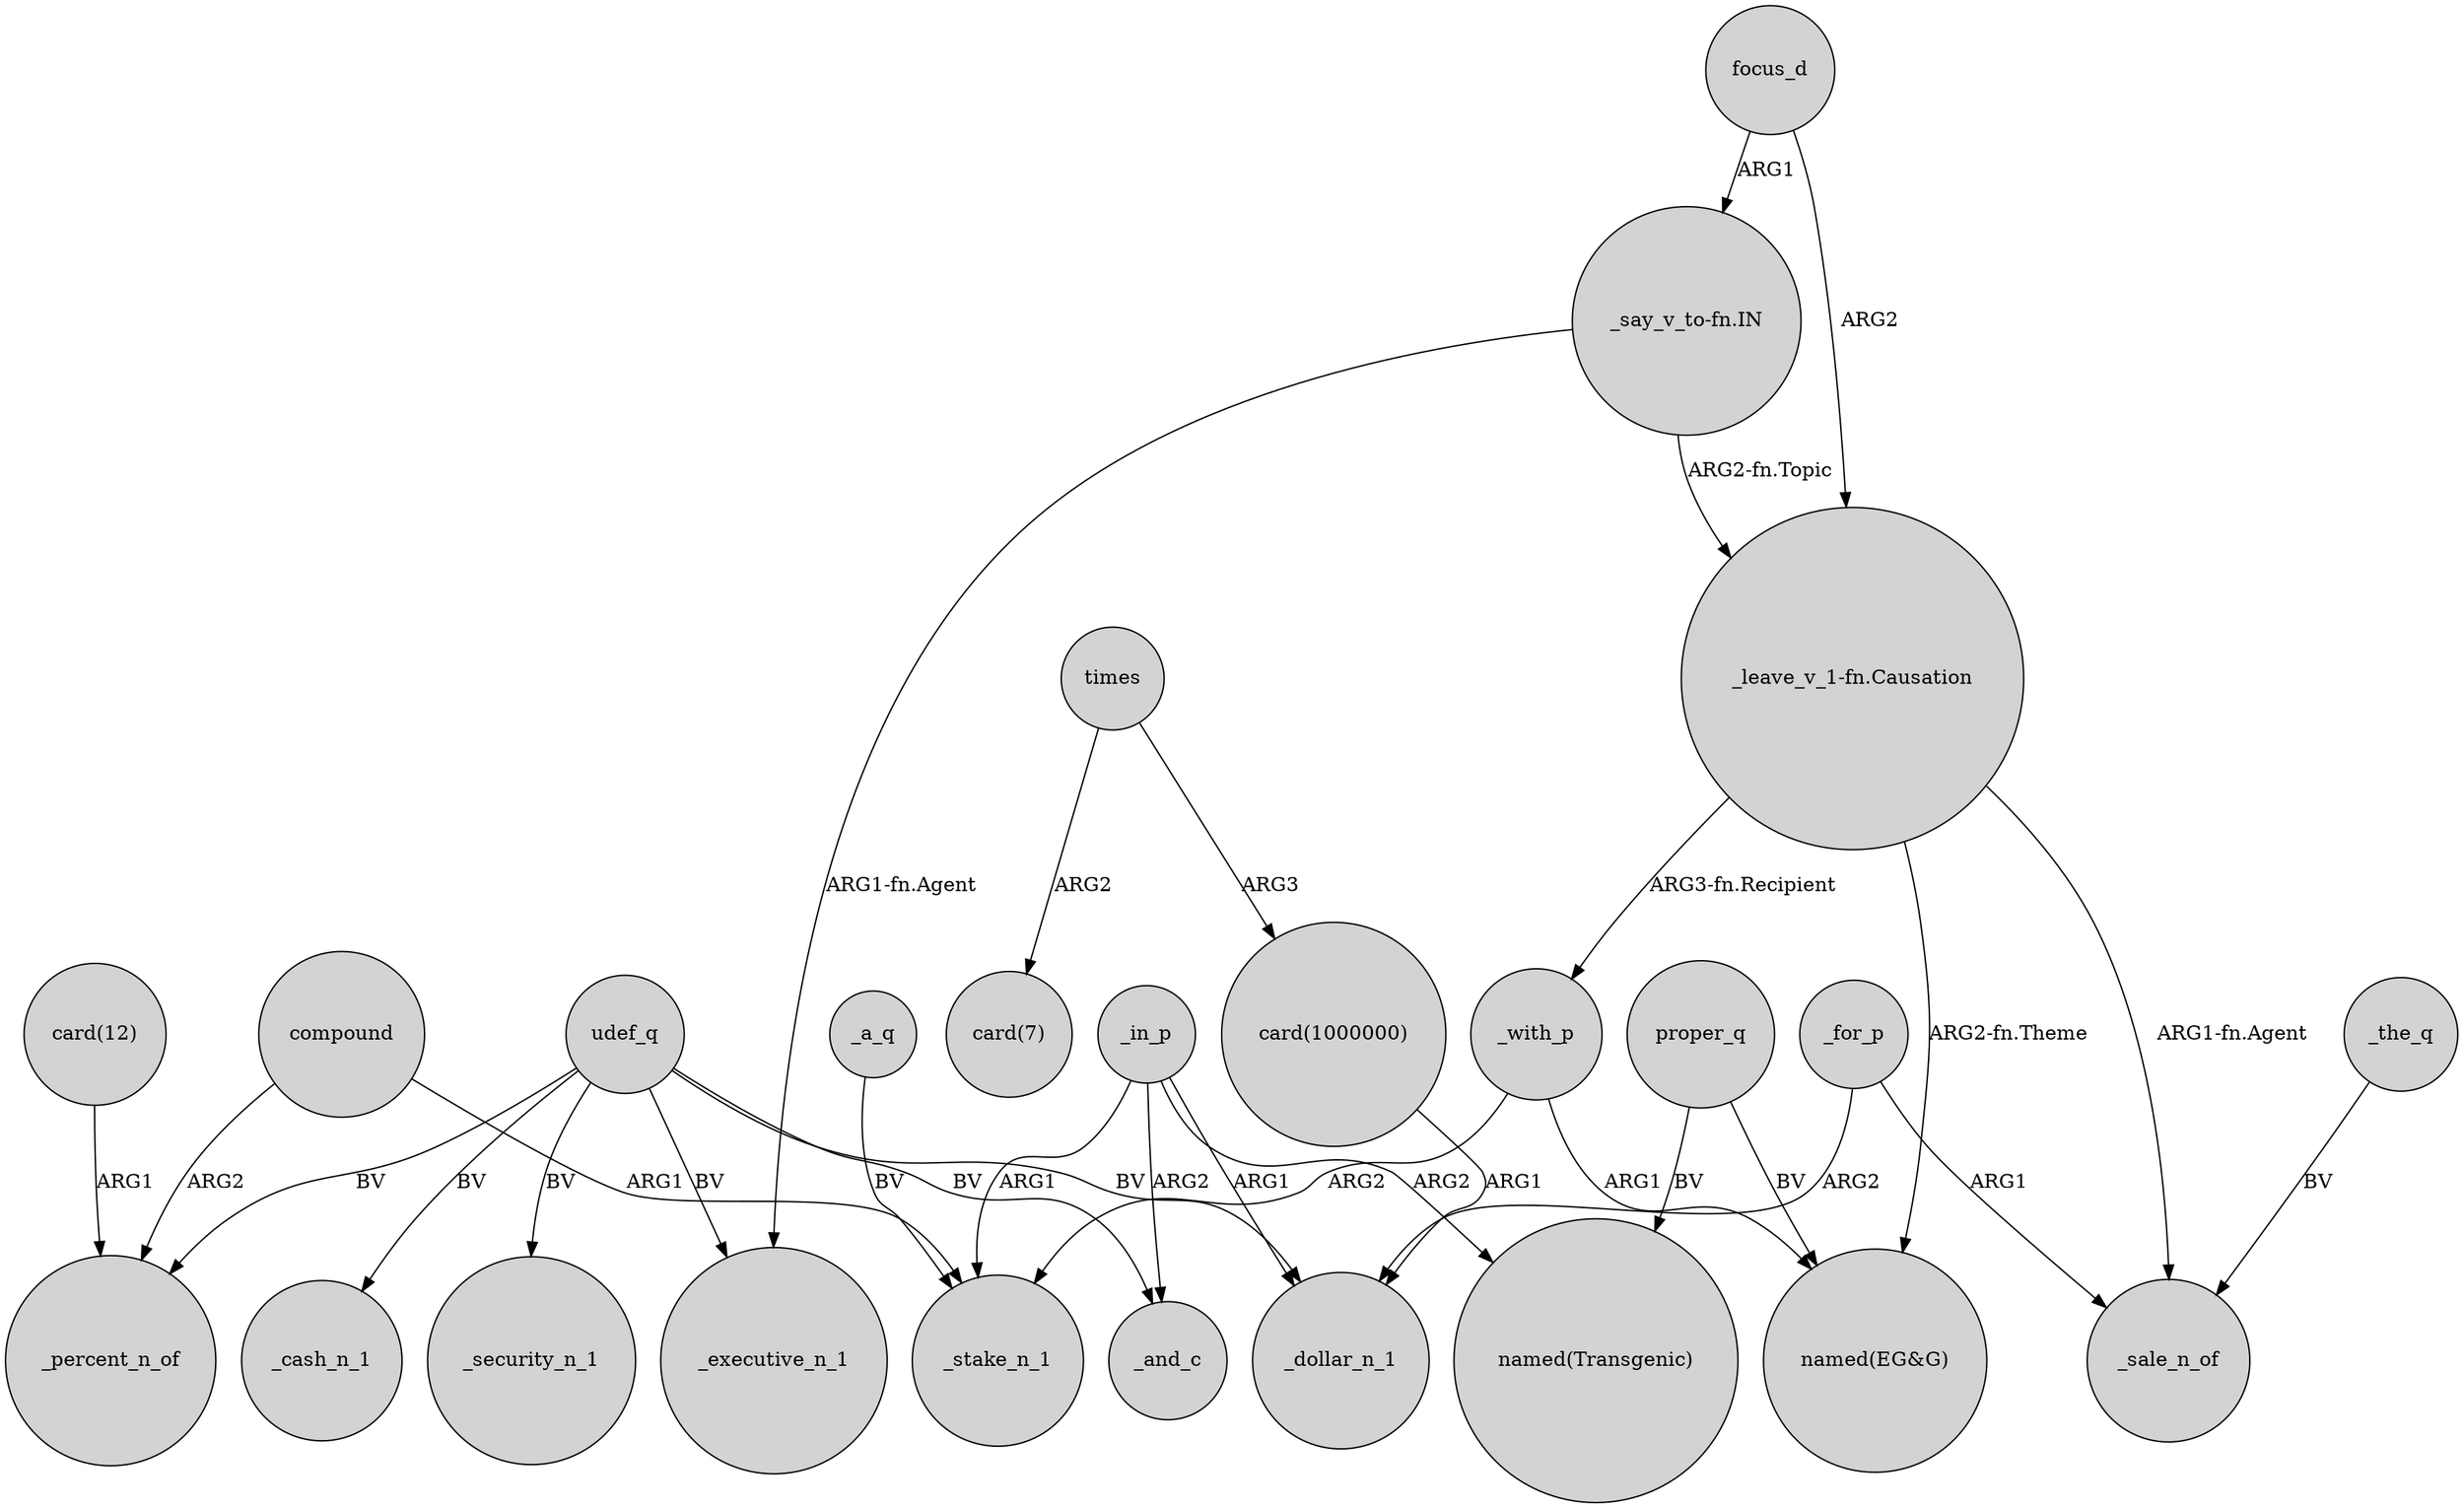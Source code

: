 digraph {
	node [shape=circle style=filled]
	_a_q -> _stake_n_1 [label=BV]
	"card(1000000)" -> _dollar_n_1 [label=ARG1]
	udef_q -> _executive_n_1 [label=BV]
	_for_p -> _dollar_n_1 [label=ARG2]
	focus_d -> "_leave_v_1-fn.Causation" [label=ARG2]
	udef_q -> _cash_n_1 [label=BV]
	"_say_v_to-fn.IN" -> "_leave_v_1-fn.Causation" [label="ARG2-fn.Topic"]
	compound -> _percent_n_of [label=ARG2]
	_with_p -> "named(EG&G)" [label=ARG1]
	focus_d -> "_say_v_to-fn.IN" [label=ARG1]
	_in_p -> _stake_n_1 [label=ARG1]
	"_leave_v_1-fn.Causation" -> "named(EG&G)" [label="ARG2-fn.Theme"]
	_the_q -> _sale_n_of [label=BV]
	"_say_v_to-fn.IN" -> _executive_n_1 [label="ARG1-fn.Agent"]
	times -> "card(1000000)" [label=ARG3]
	_for_p -> _sale_n_of [label=ARG1]
	"_leave_v_1-fn.Causation" -> _with_p [label="ARG3-fn.Recipient"]
	_in_p -> "named(Transgenic)" [label=ARG2]
	compound -> _stake_n_1 [label=ARG1]
	times -> "card(7)" [label=ARG2]
	proper_q -> "named(Transgenic)" [label=BV]
	"card(12)" -> _percent_n_of [label=ARG1]
	_in_p -> _dollar_n_1 [label=ARG1]
	"_leave_v_1-fn.Causation" -> _sale_n_of [label="ARG1-fn.Agent"]
	proper_q -> "named(EG&G)" [label=BV]
	udef_q -> _percent_n_of [label=BV]
	_with_p -> _stake_n_1 [label=ARG2]
	udef_q -> _and_c [label=BV]
	_in_p -> _and_c [label=ARG2]
	udef_q -> _dollar_n_1 [label=BV]
	udef_q -> _security_n_1 [label=BV]
}
